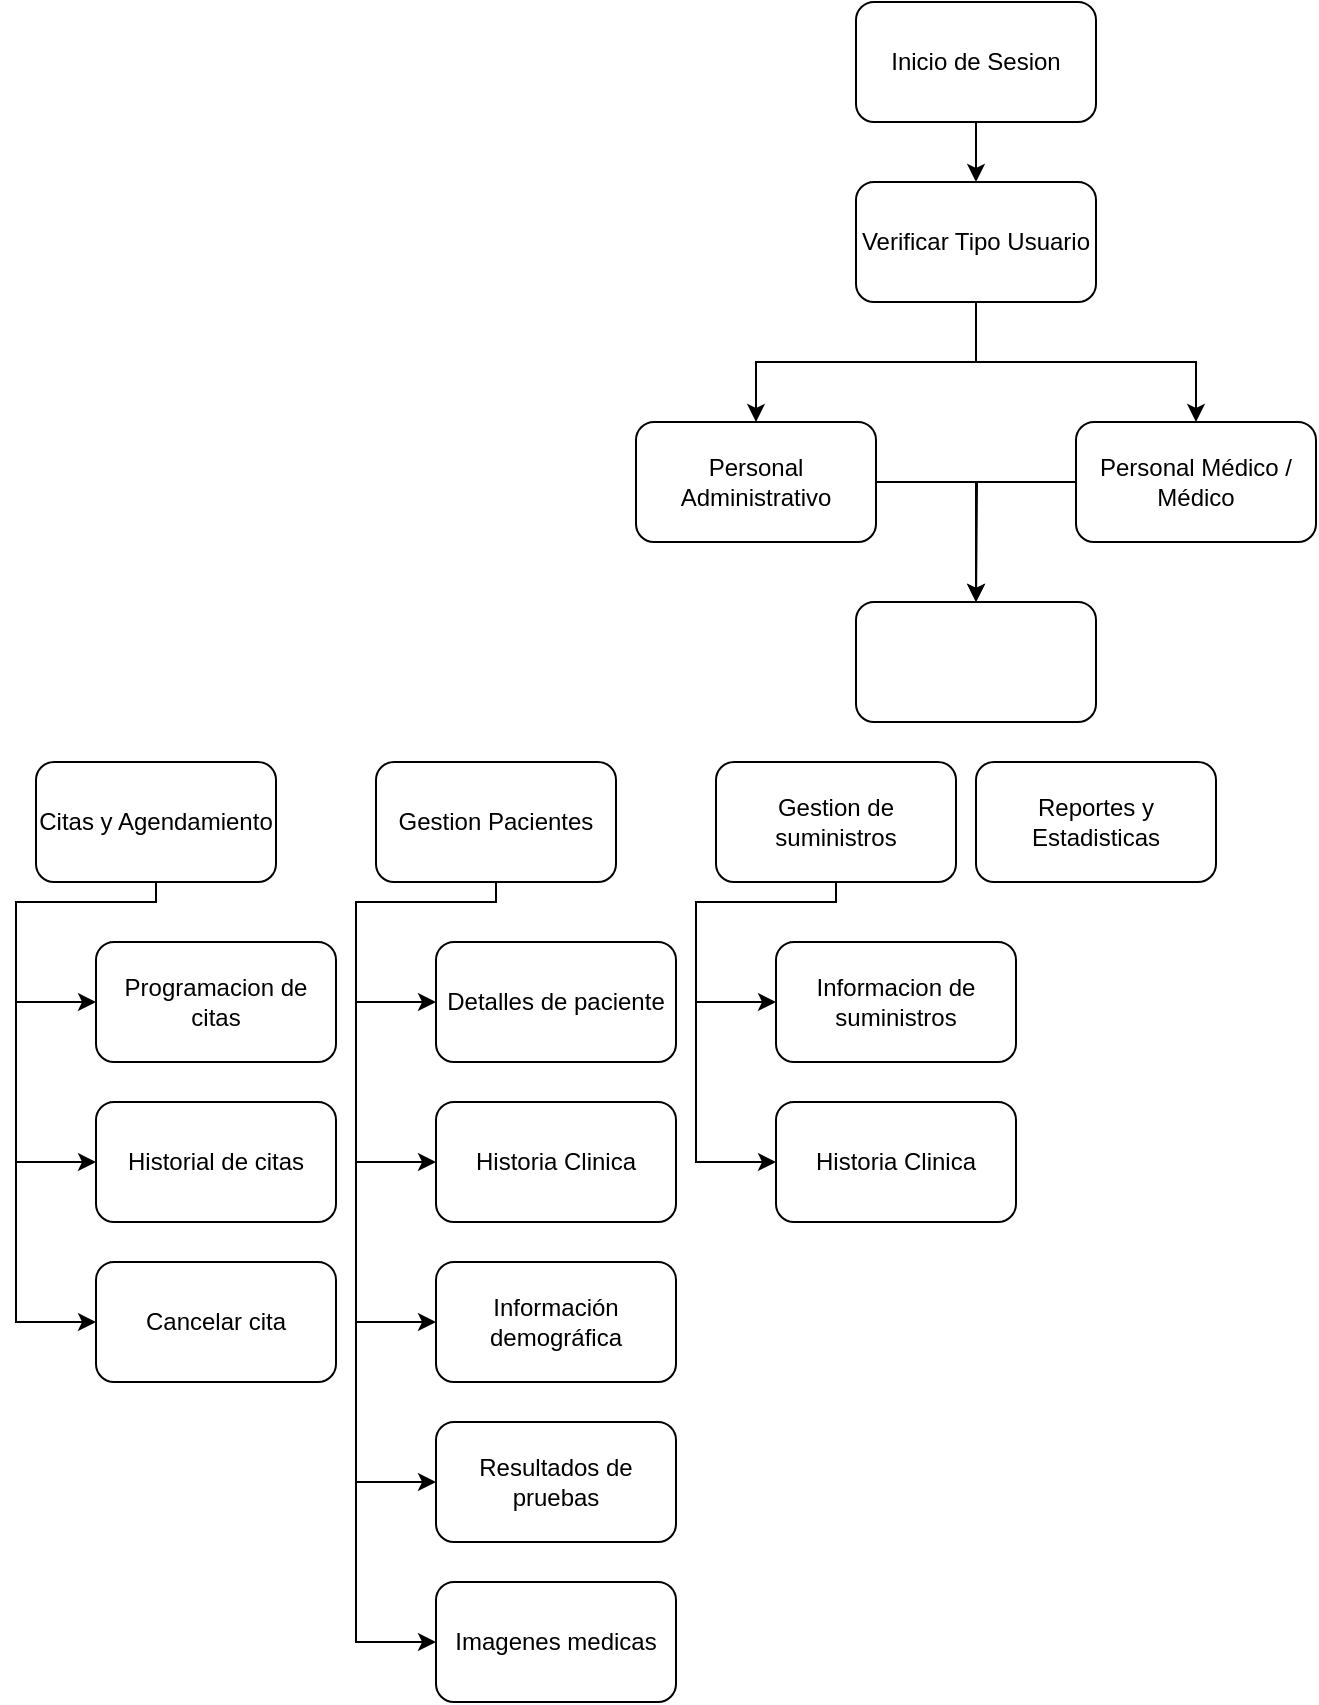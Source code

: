 <mxfile version="22.1.4" type="github">
  <diagram name="Página-1" id="dlSTq7105ikgvRyv2S8Z">
    <mxGraphModel dx="1980" dy="1021" grid="1" gridSize="10" guides="1" tooltips="1" connect="1" arrows="1" fold="1" page="1" pageScale="1" pageWidth="850" pageHeight="1100" math="0" shadow="0">
      <root>
        <mxCell id="0" />
        <mxCell id="1" parent="0" />
        <mxCell id="OXw7m-pFn7I3aG2ilj5t-1" value="Inicio de Sesion" style="rounded=1;whiteSpace=wrap;html=1;" vertex="1" parent="1">
          <mxGeometry x="460" y="70" width="120" height="60" as="geometry" />
        </mxCell>
        <mxCell id="OXw7m-pFn7I3aG2ilj5t-7" style="edgeStyle=orthogonalEdgeStyle;rounded=0;orthogonalLoop=1;jettySize=auto;html=1;entryX=0.5;entryY=0;entryDx=0;entryDy=0;" edge="1" parent="1" source="OXw7m-pFn7I3aG2ilj5t-2" target="OXw7m-pFn7I3aG2ilj5t-4">
          <mxGeometry relative="1" as="geometry" />
        </mxCell>
        <mxCell id="OXw7m-pFn7I3aG2ilj5t-8" style="edgeStyle=orthogonalEdgeStyle;rounded=0;orthogonalLoop=1;jettySize=auto;html=1;entryX=0.5;entryY=0;entryDx=0;entryDy=0;" edge="1" parent="1" source="OXw7m-pFn7I3aG2ilj5t-2" target="OXw7m-pFn7I3aG2ilj5t-5">
          <mxGeometry relative="1" as="geometry" />
        </mxCell>
        <mxCell id="OXw7m-pFn7I3aG2ilj5t-2" value="Verificar Tipo Usuario" style="rounded=1;whiteSpace=wrap;html=1;" vertex="1" parent="1">
          <mxGeometry x="460" y="160" width="120" height="60" as="geometry" />
        </mxCell>
        <mxCell id="OXw7m-pFn7I3aG2ilj5t-3" value="" style="endArrow=classic;html=1;rounded=0;exitX=0.5;exitY=1;exitDx=0;exitDy=0;" edge="1" parent="1" source="OXw7m-pFn7I3aG2ilj5t-1" target="OXw7m-pFn7I3aG2ilj5t-2">
          <mxGeometry width="50" height="50" relative="1" as="geometry">
            <mxPoint x="340" y="480" as="sourcePoint" />
            <mxPoint x="390" y="430" as="targetPoint" />
          </mxGeometry>
        </mxCell>
        <mxCell id="OXw7m-pFn7I3aG2ilj5t-10" style="edgeStyle=orthogonalEdgeStyle;rounded=0;orthogonalLoop=1;jettySize=auto;html=1;exitX=1;exitY=0.5;exitDx=0;exitDy=0;entryX=0.5;entryY=0;entryDx=0;entryDy=0;" edge="1" parent="1" source="OXw7m-pFn7I3aG2ilj5t-4" target="OXw7m-pFn7I3aG2ilj5t-9">
          <mxGeometry relative="1" as="geometry" />
        </mxCell>
        <mxCell id="OXw7m-pFn7I3aG2ilj5t-4" value="Personal Administrativo" style="rounded=1;whiteSpace=wrap;html=1;" vertex="1" parent="1">
          <mxGeometry x="350" y="280" width="120" height="60" as="geometry" />
        </mxCell>
        <mxCell id="OXw7m-pFn7I3aG2ilj5t-11" style="edgeStyle=orthogonalEdgeStyle;rounded=0;orthogonalLoop=1;jettySize=auto;html=1;exitX=0;exitY=0.5;exitDx=0;exitDy=0;" edge="1" parent="1" source="OXw7m-pFn7I3aG2ilj5t-5">
          <mxGeometry relative="1" as="geometry">
            <mxPoint x="520" y="370" as="targetPoint" />
          </mxGeometry>
        </mxCell>
        <mxCell id="OXw7m-pFn7I3aG2ilj5t-5" value="Personal Médico / Médico" style="rounded=1;whiteSpace=wrap;html=1;" vertex="1" parent="1">
          <mxGeometry x="570" y="280" width="120" height="60" as="geometry" />
        </mxCell>
        <mxCell id="OXw7m-pFn7I3aG2ilj5t-9" value="" style="rounded=1;whiteSpace=wrap;html=1;" vertex="1" parent="1">
          <mxGeometry x="460" y="370" width="120" height="60" as="geometry" />
        </mxCell>
        <mxCell id="OXw7m-pFn7I3aG2ilj5t-31" style="edgeStyle=orthogonalEdgeStyle;rounded=0;orthogonalLoop=1;jettySize=auto;html=1;exitX=0.5;exitY=1;exitDx=0;exitDy=0;entryX=0;entryY=0.5;entryDx=0;entryDy=0;" edge="1" parent="1" source="OXw7m-pFn7I3aG2ilj5t-12" target="OXw7m-pFn7I3aG2ilj5t-21">
          <mxGeometry relative="1" as="geometry">
            <Array as="points">
              <mxPoint x="280" y="520" />
              <mxPoint x="210" y="520" />
              <mxPoint x="210" y="890" />
            </Array>
          </mxGeometry>
        </mxCell>
        <mxCell id="OXw7m-pFn7I3aG2ilj5t-33" style="edgeStyle=orthogonalEdgeStyle;rounded=0;orthogonalLoop=1;jettySize=auto;html=1;exitX=0.5;exitY=1;exitDx=0;exitDy=0;entryX=0;entryY=0.5;entryDx=0;entryDy=0;" edge="1" parent="1" source="OXw7m-pFn7I3aG2ilj5t-12" target="OXw7m-pFn7I3aG2ilj5t-19">
          <mxGeometry relative="1" as="geometry">
            <Array as="points">
              <mxPoint x="280" y="520" />
              <mxPoint x="210" y="520" />
              <mxPoint x="210" y="810" />
            </Array>
          </mxGeometry>
        </mxCell>
        <mxCell id="OXw7m-pFn7I3aG2ilj5t-34" style="edgeStyle=orthogonalEdgeStyle;rounded=0;orthogonalLoop=1;jettySize=auto;html=1;exitX=0.5;exitY=1;exitDx=0;exitDy=0;entryX=0;entryY=0.5;entryDx=0;entryDy=0;" edge="1" parent="1" source="OXw7m-pFn7I3aG2ilj5t-12" target="OXw7m-pFn7I3aG2ilj5t-20">
          <mxGeometry relative="1" as="geometry">
            <Array as="points">
              <mxPoint x="280" y="520" />
              <mxPoint x="210" y="520" />
              <mxPoint x="210" y="730" />
            </Array>
          </mxGeometry>
        </mxCell>
        <mxCell id="OXw7m-pFn7I3aG2ilj5t-35" style="edgeStyle=orthogonalEdgeStyle;rounded=0;orthogonalLoop=1;jettySize=auto;html=1;exitX=0.5;exitY=1;exitDx=0;exitDy=0;entryX=0;entryY=0.5;entryDx=0;entryDy=0;" edge="1" parent="1" source="OXw7m-pFn7I3aG2ilj5t-12" target="OXw7m-pFn7I3aG2ilj5t-18">
          <mxGeometry relative="1" as="geometry">
            <Array as="points">
              <mxPoint x="280" y="520" />
              <mxPoint x="210" y="520" />
              <mxPoint x="210" y="650" />
            </Array>
          </mxGeometry>
        </mxCell>
        <mxCell id="OXw7m-pFn7I3aG2ilj5t-36" style="edgeStyle=orthogonalEdgeStyle;rounded=0;orthogonalLoop=1;jettySize=auto;html=1;exitX=0.5;exitY=1;exitDx=0;exitDy=0;entryX=0;entryY=0.5;entryDx=0;entryDy=0;" edge="1" parent="1" source="OXw7m-pFn7I3aG2ilj5t-12" target="OXw7m-pFn7I3aG2ilj5t-17">
          <mxGeometry relative="1" as="geometry">
            <Array as="points">
              <mxPoint x="280" y="520" />
              <mxPoint x="210" y="520" />
              <mxPoint x="210" y="570" />
            </Array>
          </mxGeometry>
        </mxCell>
        <mxCell id="OXw7m-pFn7I3aG2ilj5t-12" value="Gestion Pacientes" style="rounded=1;whiteSpace=wrap;html=1;" vertex="1" parent="1">
          <mxGeometry x="220" y="450" width="120" height="60" as="geometry" />
        </mxCell>
        <mxCell id="OXw7m-pFn7I3aG2ilj5t-13" value="Gestion de suministros" style="rounded=1;whiteSpace=wrap;html=1;" vertex="1" parent="1">
          <mxGeometry x="390" y="450" width="120" height="60" as="geometry" />
        </mxCell>
        <mxCell id="OXw7m-pFn7I3aG2ilj5t-15" value="Reportes y Estadisticas" style="rounded=1;whiteSpace=wrap;html=1;" vertex="1" parent="1">
          <mxGeometry x="520" y="450" width="120" height="60" as="geometry" />
        </mxCell>
        <mxCell id="OXw7m-pFn7I3aG2ilj5t-16" value="Citas y Agendamiento" style="rounded=1;whiteSpace=wrap;html=1;" vertex="1" parent="1">
          <mxGeometry x="50" y="450" width="120" height="60" as="geometry" />
        </mxCell>
        <mxCell id="OXw7m-pFn7I3aG2ilj5t-17" value="Detalles de paciente" style="rounded=1;whiteSpace=wrap;html=1;" vertex="1" parent="1">
          <mxGeometry x="250" y="540" width="120" height="60" as="geometry" />
        </mxCell>
        <mxCell id="OXw7m-pFn7I3aG2ilj5t-18" value="Historia Clinica" style="rounded=1;whiteSpace=wrap;html=1;" vertex="1" parent="1">
          <mxGeometry x="250" y="620" width="120" height="60" as="geometry" />
        </mxCell>
        <mxCell id="OXw7m-pFn7I3aG2ilj5t-19" value="Resultados de pruebas " style="rounded=1;whiteSpace=wrap;html=1;" vertex="1" parent="1">
          <mxGeometry x="250" y="780" width="120" height="60" as="geometry" />
        </mxCell>
        <mxCell id="OXw7m-pFn7I3aG2ilj5t-20" value="Información demográfica" style="rounded=1;whiteSpace=wrap;html=1;" vertex="1" parent="1">
          <mxGeometry x="250" y="700" width="120" height="60" as="geometry" />
        </mxCell>
        <mxCell id="OXw7m-pFn7I3aG2ilj5t-21" value="Imagenes medicas" style="rounded=1;whiteSpace=wrap;html=1;" vertex="1" parent="1">
          <mxGeometry x="250" y="860" width="120" height="60" as="geometry" />
        </mxCell>
        <mxCell id="OXw7m-pFn7I3aG2ilj5t-37" style="edgeStyle=orthogonalEdgeStyle;rounded=0;orthogonalLoop=1;jettySize=auto;html=1;exitX=0.5;exitY=1;exitDx=0;exitDy=0;entryX=0;entryY=0.5;entryDx=0;entryDy=0;" edge="1" parent="1" target="OXw7m-pFn7I3aG2ilj5t-40">
          <mxGeometry relative="1" as="geometry">
            <mxPoint x="110" y="510" as="sourcePoint" />
            <Array as="points">
              <mxPoint x="110" y="520" />
              <mxPoint x="40" y="520" />
              <mxPoint x="40" y="650" />
            </Array>
          </mxGeometry>
        </mxCell>
        <mxCell id="OXw7m-pFn7I3aG2ilj5t-38" style="edgeStyle=orthogonalEdgeStyle;rounded=0;orthogonalLoop=1;jettySize=auto;html=1;exitX=0.5;exitY=1;exitDx=0;exitDy=0;entryX=0;entryY=0.5;entryDx=0;entryDy=0;" edge="1" parent="1" target="OXw7m-pFn7I3aG2ilj5t-39">
          <mxGeometry relative="1" as="geometry">
            <mxPoint x="110" y="510" as="sourcePoint" />
            <Array as="points">
              <mxPoint x="110" y="520" />
              <mxPoint x="40" y="520" />
              <mxPoint x="40" y="570" />
            </Array>
          </mxGeometry>
        </mxCell>
        <mxCell id="OXw7m-pFn7I3aG2ilj5t-39" value="Programacion de citas" style="rounded=1;whiteSpace=wrap;html=1;" vertex="1" parent="1">
          <mxGeometry x="80" y="540" width="120" height="60" as="geometry" />
        </mxCell>
        <mxCell id="OXw7m-pFn7I3aG2ilj5t-40" value="Historial de citas" style="rounded=1;whiteSpace=wrap;html=1;" vertex="1" parent="1">
          <mxGeometry x="80" y="620" width="120" height="60" as="geometry" />
        </mxCell>
        <mxCell id="OXw7m-pFn7I3aG2ilj5t-41" style="edgeStyle=orthogonalEdgeStyle;rounded=0;orthogonalLoop=1;jettySize=auto;html=1;exitX=0.5;exitY=1;exitDx=0;exitDy=0;entryX=0;entryY=0.5;entryDx=0;entryDy=0;" edge="1" parent="1" target="OXw7m-pFn7I3aG2ilj5t-42" source="OXw7m-pFn7I3aG2ilj5t-16">
          <mxGeometry relative="1" as="geometry">
            <mxPoint x="110" y="620" as="sourcePoint" />
            <Array as="points">
              <mxPoint x="110" y="520" />
              <mxPoint x="40" y="520" />
              <mxPoint x="40" y="730" />
            </Array>
          </mxGeometry>
        </mxCell>
        <mxCell id="OXw7m-pFn7I3aG2ilj5t-42" value="Cancelar cita" style="rounded=1;whiteSpace=wrap;html=1;" vertex="1" parent="1">
          <mxGeometry x="80" y="700" width="120" height="60" as="geometry" />
        </mxCell>
        <mxCell id="OXw7m-pFn7I3aG2ilj5t-44" style="edgeStyle=orthogonalEdgeStyle;rounded=0;orthogonalLoop=1;jettySize=auto;html=1;exitX=0.5;exitY=1;exitDx=0;exitDy=0;entryX=0;entryY=0.5;entryDx=0;entryDy=0;" edge="1" parent="1" target="OXw7m-pFn7I3aG2ilj5t-47">
          <mxGeometry relative="1" as="geometry">
            <mxPoint x="450" y="510" as="sourcePoint" />
            <Array as="points">
              <mxPoint x="450" y="520" />
              <mxPoint x="380" y="520" />
              <mxPoint x="380" y="650" />
            </Array>
          </mxGeometry>
        </mxCell>
        <mxCell id="OXw7m-pFn7I3aG2ilj5t-45" style="edgeStyle=orthogonalEdgeStyle;rounded=0;orthogonalLoop=1;jettySize=auto;html=1;exitX=0.5;exitY=1;exitDx=0;exitDy=0;entryX=0;entryY=0.5;entryDx=0;entryDy=0;" edge="1" parent="1" target="OXw7m-pFn7I3aG2ilj5t-46">
          <mxGeometry relative="1" as="geometry">
            <mxPoint x="450" y="510" as="sourcePoint" />
            <Array as="points">
              <mxPoint x="450" y="520" />
              <mxPoint x="380" y="520" />
              <mxPoint x="380" y="570" />
            </Array>
          </mxGeometry>
        </mxCell>
        <mxCell id="OXw7m-pFn7I3aG2ilj5t-46" value="Informacion de suministros" style="rounded=1;whiteSpace=wrap;html=1;" vertex="1" parent="1">
          <mxGeometry x="420" y="540" width="120" height="60" as="geometry" />
        </mxCell>
        <mxCell id="OXw7m-pFn7I3aG2ilj5t-47" value="Historia Clinica" style="rounded=1;whiteSpace=wrap;html=1;" vertex="1" parent="1">
          <mxGeometry x="420" y="620" width="120" height="60" as="geometry" />
        </mxCell>
      </root>
    </mxGraphModel>
  </diagram>
</mxfile>
